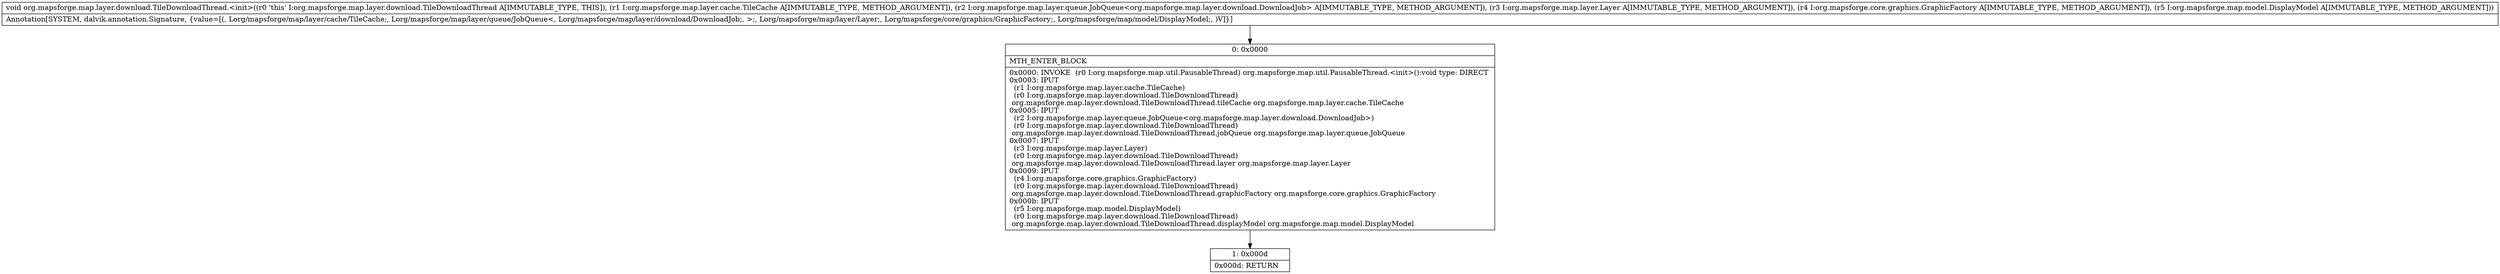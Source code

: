 digraph "CFG fororg.mapsforge.map.layer.download.TileDownloadThread.\<init\>(Lorg\/mapsforge\/map\/layer\/cache\/TileCache;Lorg\/mapsforge\/map\/layer\/queue\/JobQueue;Lorg\/mapsforge\/map\/layer\/Layer;Lorg\/mapsforge\/core\/graphics\/GraphicFactory;Lorg\/mapsforge\/map\/model\/DisplayModel;)V" {
Node_0 [shape=record,label="{0\:\ 0x0000|MTH_ENTER_BLOCK\l|0x0000: INVOKE  (r0 I:org.mapsforge.map.util.PausableThread) org.mapsforge.map.util.PausableThread.\<init\>():void type: DIRECT \l0x0003: IPUT  \l  (r1 I:org.mapsforge.map.layer.cache.TileCache)\l  (r0 I:org.mapsforge.map.layer.download.TileDownloadThread)\l org.mapsforge.map.layer.download.TileDownloadThread.tileCache org.mapsforge.map.layer.cache.TileCache \l0x0005: IPUT  \l  (r2 I:org.mapsforge.map.layer.queue.JobQueue\<org.mapsforge.map.layer.download.DownloadJob\>)\l  (r0 I:org.mapsforge.map.layer.download.TileDownloadThread)\l org.mapsforge.map.layer.download.TileDownloadThread.jobQueue org.mapsforge.map.layer.queue.JobQueue \l0x0007: IPUT  \l  (r3 I:org.mapsforge.map.layer.Layer)\l  (r0 I:org.mapsforge.map.layer.download.TileDownloadThread)\l org.mapsforge.map.layer.download.TileDownloadThread.layer org.mapsforge.map.layer.Layer \l0x0009: IPUT  \l  (r4 I:org.mapsforge.core.graphics.GraphicFactory)\l  (r0 I:org.mapsforge.map.layer.download.TileDownloadThread)\l org.mapsforge.map.layer.download.TileDownloadThread.graphicFactory org.mapsforge.core.graphics.GraphicFactory \l0x000b: IPUT  \l  (r5 I:org.mapsforge.map.model.DisplayModel)\l  (r0 I:org.mapsforge.map.layer.download.TileDownloadThread)\l org.mapsforge.map.layer.download.TileDownloadThread.displayModel org.mapsforge.map.model.DisplayModel \l}"];
Node_1 [shape=record,label="{1\:\ 0x000d|0x000d: RETURN   \l}"];
MethodNode[shape=record,label="{void org.mapsforge.map.layer.download.TileDownloadThread.\<init\>((r0 'this' I:org.mapsforge.map.layer.download.TileDownloadThread A[IMMUTABLE_TYPE, THIS]), (r1 I:org.mapsforge.map.layer.cache.TileCache A[IMMUTABLE_TYPE, METHOD_ARGUMENT]), (r2 I:org.mapsforge.map.layer.queue.JobQueue\<org.mapsforge.map.layer.download.DownloadJob\> A[IMMUTABLE_TYPE, METHOD_ARGUMENT]), (r3 I:org.mapsforge.map.layer.Layer A[IMMUTABLE_TYPE, METHOD_ARGUMENT]), (r4 I:org.mapsforge.core.graphics.GraphicFactory A[IMMUTABLE_TYPE, METHOD_ARGUMENT]), (r5 I:org.mapsforge.map.model.DisplayModel A[IMMUTABLE_TYPE, METHOD_ARGUMENT]))  | Annotation[SYSTEM, dalvik.annotation.Signature, \{value=[(, Lorg\/mapsforge\/map\/layer\/cache\/TileCache;, Lorg\/mapsforge\/map\/layer\/queue\/JobQueue\<, Lorg\/mapsforge\/map\/layer\/download\/DownloadJob;, \>;, Lorg\/mapsforge\/map\/layer\/Layer;, Lorg\/mapsforge\/core\/graphics\/GraphicFactory;, Lorg\/mapsforge\/map\/model\/DisplayModel;, )V]\}]\l}"];
MethodNode -> Node_0;
Node_0 -> Node_1;
}

